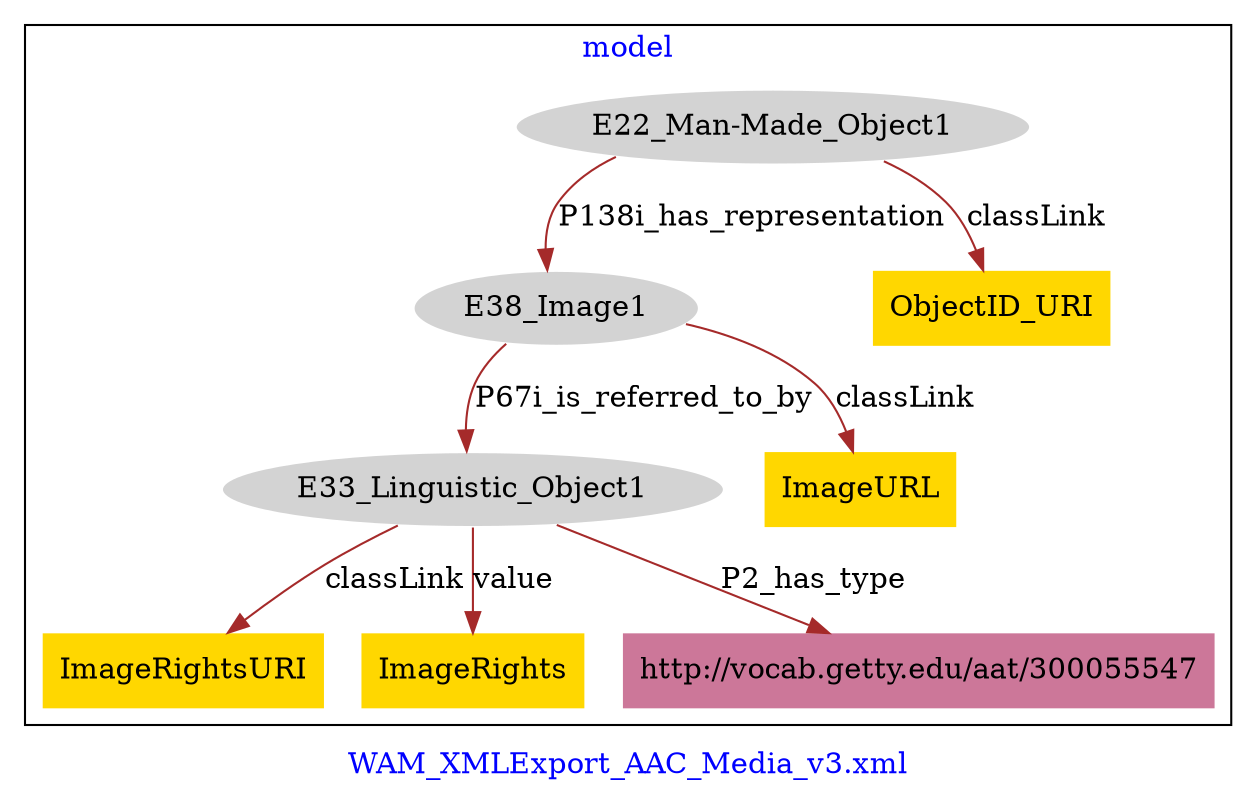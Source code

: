 digraph n0 {
fontcolor="blue"
remincross="true"
label="WAM_XMLExport_AAC_Media_v3.xml"
subgraph cluster {
label="model"
n2[style="filled",color="white",fillcolor="lightgray",label="E22_Man-Made_Object1"];
n3[style="filled",color="white",fillcolor="lightgray",label="E38_Image1"];
n4[style="filled",color="white",fillcolor="lightgray",label="E33_Linguistic_Object1"];
n5[shape="plaintext",style="filled",fillcolor="gold",label="ObjectID_URI"];
n6[shape="plaintext",style="filled",fillcolor="gold",label="ImageURL"];
n7[shape="plaintext",style="filled",fillcolor="gold",label="ImageRightsURI"];
n8[shape="plaintext",style="filled",fillcolor="gold",label="ImageRights"];
n9[shape="plaintext",style="filled",fillcolor="#CC7799",label="http://vocab.getty.edu/aat/300055547"];
}
n2 -> n3[color="brown",fontcolor="black",label="P138i_has_representation"]
n3 -> n4[color="brown",fontcolor="black",label="P67i_is_referred_to_by"]
n2 -> n5[color="brown",fontcolor="black",label="classLink"]
n3 -> n6[color="brown",fontcolor="black",label="classLink"]
n4 -> n7[color="brown",fontcolor="black",label="classLink"]
n4 -> n8[color="brown",fontcolor="black",label="value"]
n4 -> n9[color="brown",fontcolor="black",label="P2_has_type"]
}
